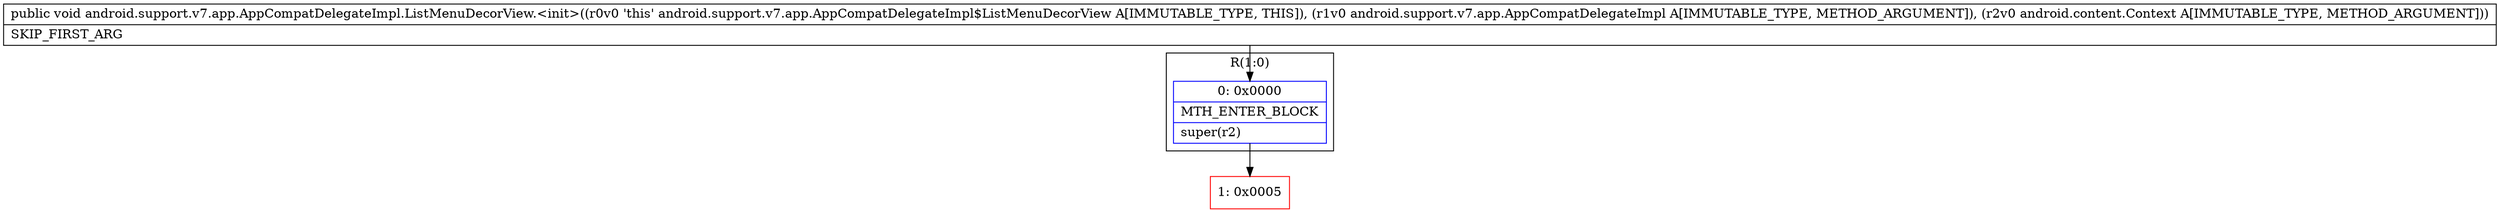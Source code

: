 digraph "CFG forandroid.support.v7.app.AppCompatDelegateImpl.ListMenuDecorView.\<init\>(Landroid\/support\/v7\/app\/AppCompatDelegateImpl;Landroid\/content\/Context;)V" {
subgraph cluster_Region_144500357 {
label = "R(1:0)";
node [shape=record,color=blue];
Node_0 [shape=record,label="{0\:\ 0x0000|MTH_ENTER_BLOCK\l|super(r2)\l}"];
}
Node_1 [shape=record,color=red,label="{1\:\ 0x0005}"];
MethodNode[shape=record,label="{public void android.support.v7.app.AppCompatDelegateImpl.ListMenuDecorView.\<init\>((r0v0 'this' android.support.v7.app.AppCompatDelegateImpl$ListMenuDecorView A[IMMUTABLE_TYPE, THIS]), (r1v0 android.support.v7.app.AppCompatDelegateImpl A[IMMUTABLE_TYPE, METHOD_ARGUMENT]), (r2v0 android.content.Context A[IMMUTABLE_TYPE, METHOD_ARGUMENT]))  | SKIP_FIRST_ARG\l}"];
MethodNode -> Node_0;
Node_0 -> Node_1;
}

